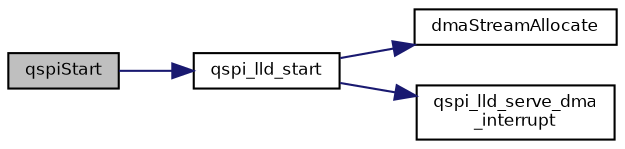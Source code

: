 digraph "qspiStart"
{
  bgcolor="transparent";
  edge [fontname="Helvetica",fontsize="8",labelfontname="Helvetica",labelfontsize="8"];
  node [fontname="Helvetica",fontsize="8",shape=record];
  rankdir="LR";
  Node20 [label="qspiStart",height=0.2,width=0.4,color="black", fillcolor="grey75", style="filled", fontcolor="black"];
  Node20 -> Node21 [color="midnightblue",fontsize="8",style="solid",fontname="Helvetica"];
  Node21 [label="qspi_lld_start",height=0.2,width=0.4,color="black",URL="$group___q_s_p_i.html#gaaa49f72ebef30738918456a0ddc65199",tooltip="Configures and activates the QSPI peripheral. "];
  Node21 -> Node22 [color="midnightblue",fontsize="8",style="solid",fontname="Helvetica"];
  Node22 [label="dmaStreamAllocate",height=0.2,width=0.4,color="black",URL="$group___s_t_m32___d_m_a.html#ga2779cd46d0f5e9d7a6e549391e05cdd0",tooltip="Allocates a DMA stream. "];
  Node21 -> Node23 [color="midnightblue",fontsize="8",style="solid",fontname="Helvetica"];
  Node23 [label="qspi_lld_serve_dma\l_interrupt",height=0.2,width=0.4,color="black",URL="$group___q_s_p_i.html#gabef2f4b67702d099468fb9444a691570",tooltip="Shared service routine. "];
}
